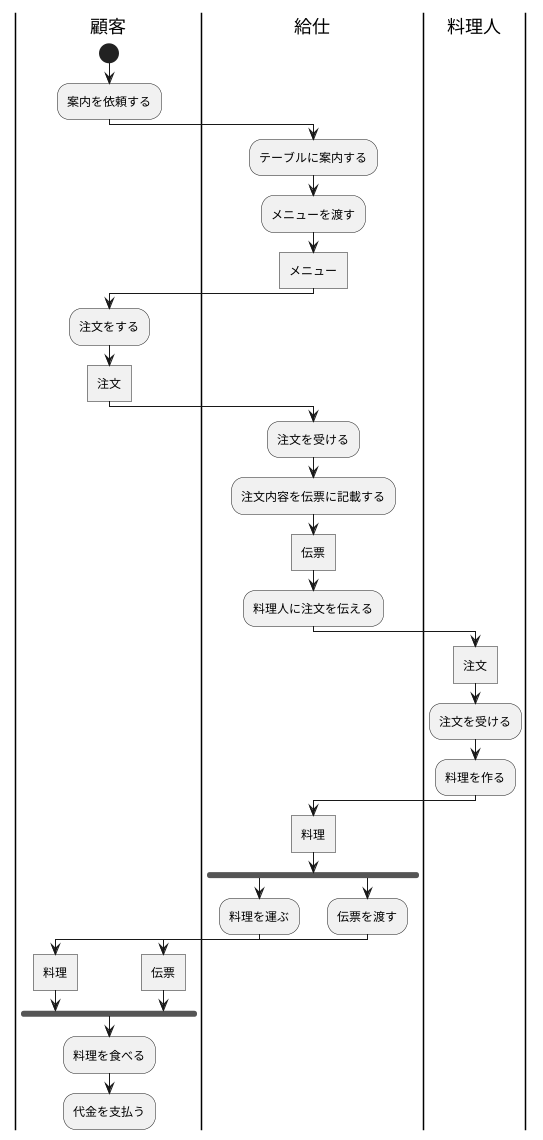 @startuml 演習7-3
|顧客|
|顧客|
|給仕|
|給仕|
|料理人|
|料理人|

|顧客|
start
:案内を依頼する;
|給仕|
:テーブルに案内する;
:メニューを渡す;
:メニュー]
|顧客|
:注文をする;
:注文]
|給仕|
:注文を受ける;
:注文内容を伝票に記載する;
:伝票]
:料理人に注文を伝える;
|料理人|
:注文]
:注文を受ける;
:料理を作る;
|給仕|
:料理]
fork 
:料理を運ぶ;
|顧客|
:料理]
fork again
|給仕|
:伝票を渡す;
|顧客|
:伝票]
end fork
:料理を食べる;
:代金を支払う;


@enduml